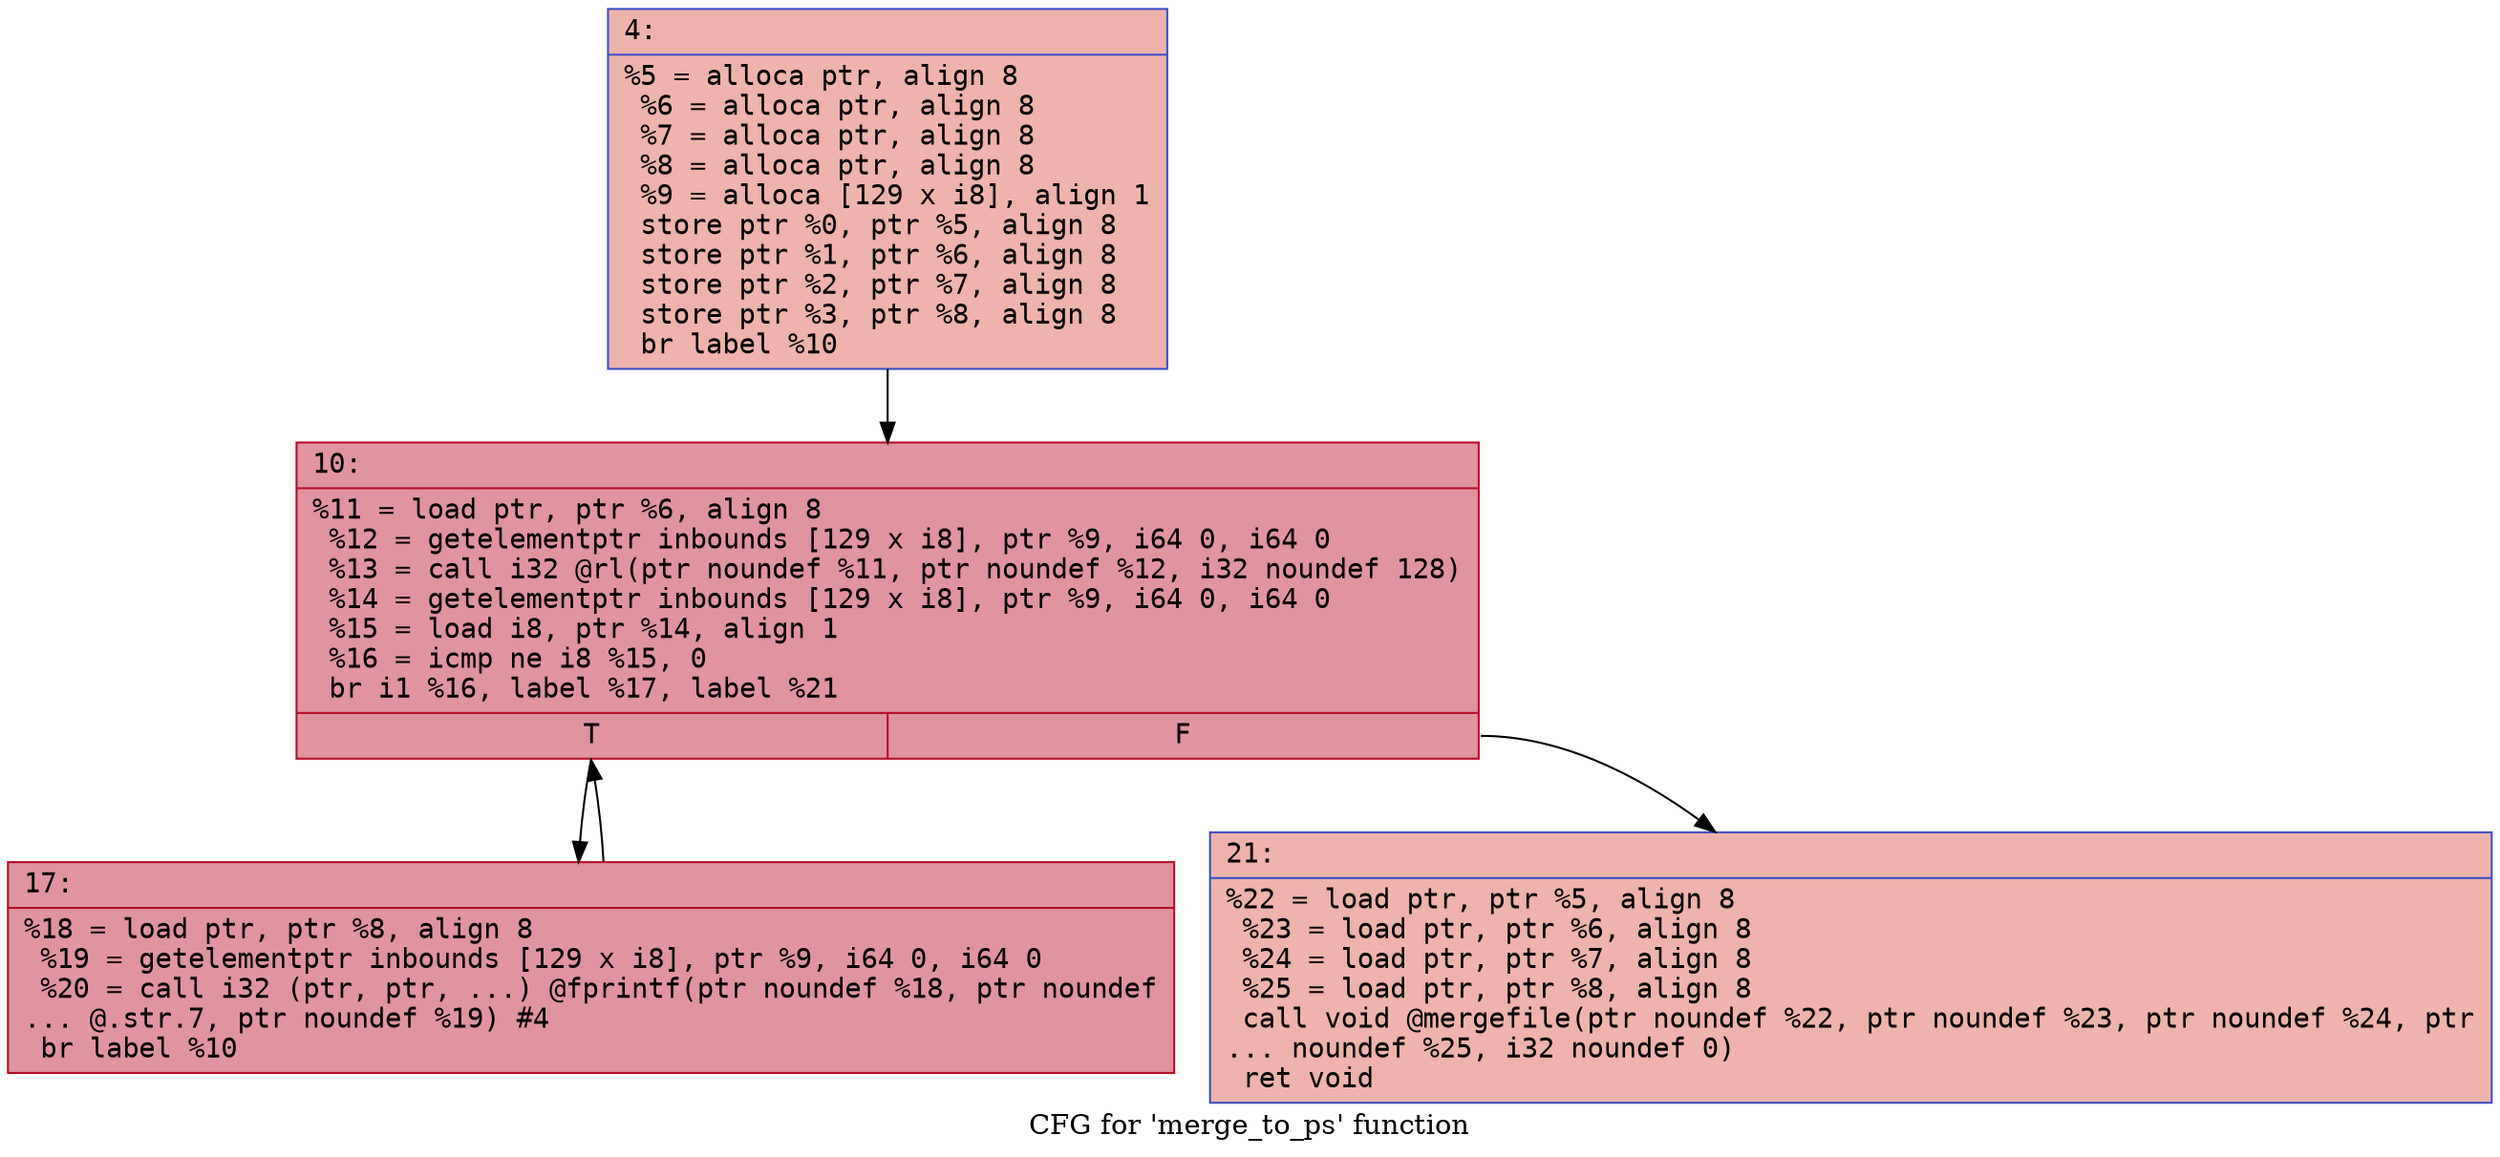 digraph "CFG for 'merge_to_ps' function" {
	label="CFG for 'merge_to_ps' function";

	Node0x600003b08280 [shape=record,color="#3d50c3ff", style=filled, fillcolor="#d6524470" fontname="Courier",label="{4:\l|  %5 = alloca ptr, align 8\l  %6 = alloca ptr, align 8\l  %7 = alloca ptr, align 8\l  %8 = alloca ptr, align 8\l  %9 = alloca [129 x i8], align 1\l  store ptr %0, ptr %5, align 8\l  store ptr %1, ptr %6, align 8\l  store ptr %2, ptr %7, align 8\l  store ptr %3, ptr %8, align 8\l  br label %10\l}"];
	Node0x600003b08280 -> Node0x600003b08320[tooltip="4 -> 10\nProbability 100.00%" ];
	Node0x600003b08320 [shape=record,color="#b70d28ff", style=filled, fillcolor="#b70d2870" fontname="Courier",label="{10:\l|  %11 = load ptr, ptr %6, align 8\l  %12 = getelementptr inbounds [129 x i8], ptr %9, i64 0, i64 0\l  %13 = call i32 @rl(ptr noundef %11, ptr noundef %12, i32 noundef 128)\l  %14 = getelementptr inbounds [129 x i8], ptr %9, i64 0, i64 0\l  %15 = load i8, ptr %14, align 1\l  %16 = icmp ne i8 %15, 0\l  br i1 %16, label %17, label %21\l|{<s0>T|<s1>F}}"];
	Node0x600003b08320:s0 -> Node0x600003b08370[tooltip="10 -> 17\nProbability 96.88%" ];
	Node0x600003b08320:s1 -> Node0x600003b083c0[tooltip="10 -> 21\nProbability 3.12%" ];
	Node0x600003b08370 [shape=record,color="#b70d28ff", style=filled, fillcolor="#b70d2870" fontname="Courier",label="{17:\l|  %18 = load ptr, ptr %8, align 8\l  %19 = getelementptr inbounds [129 x i8], ptr %9, i64 0, i64 0\l  %20 = call i32 (ptr, ptr, ...) @fprintf(ptr noundef %18, ptr noundef\l... @.str.7, ptr noundef %19) #4\l  br label %10\l}"];
	Node0x600003b08370 -> Node0x600003b08320[tooltip="17 -> 10\nProbability 100.00%" ];
	Node0x600003b083c0 [shape=record,color="#3d50c3ff", style=filled, fillcolor="#d6524470" fontname="Courier",label="{21:\l|  %22 = load ptr, ptr %5, align 8\l  %23 = load ptr, ptr %6, align 8\l  %24 = load ptr, ptr %7, align 8\l  %25 = load ptr, ptr %8, align 8\l  call void @mergefile(ptr noundef %22, ptr noundef %23, ptr noundef %24, ptr\l... noundef %25, i32 noundef 0)\l  ret void\l}"];
}
